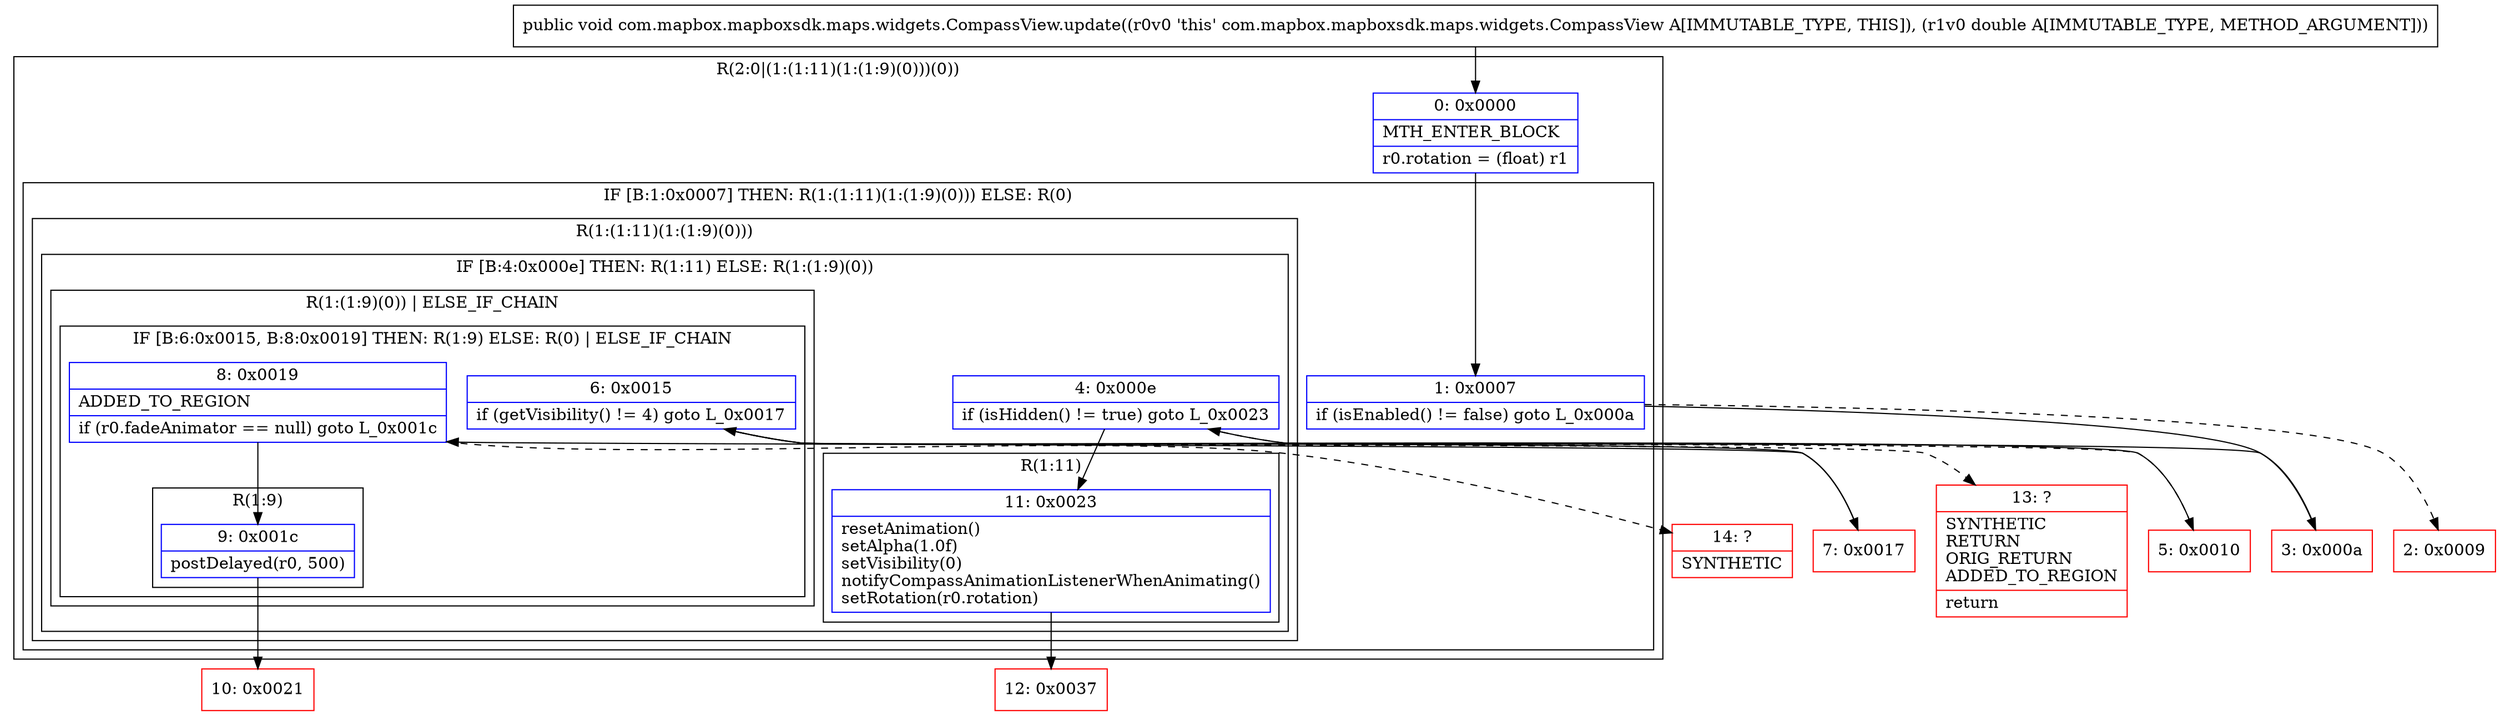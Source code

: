 digraph "CFG forcom.mapbox.mapboxsdk.maps.widgets.CompassView.update(D)V" {
subgraph cluster_Region_1703263119 {
label = "R(2:0|(1:(1:11)(1:(1:9)(0)))(0))";
node [shape=record,color=blue];
Node_0 [shape=record,label="{0\:\ 0x0000|MTH_ENTER_BLOCK\l|r0.rotation = (float) r1\l}"];
subgraph cluster_IfRegion_2070175162 {
label = "IF [B:1:0x0007] THEN: R(1:(1:11)(1:(1:9)(0))) ELSE: R(0)";
node [shape=record,color=blue];
Node_1 [shape=record,label="{1\:\ 0x0007|if (isEnabled() != false) goto L_0x000a\l}"];
subgraph cluster_Region_315809190 {
label = "R(1:(1:11)(1:(1:9)(0)))";
node [shape=record,color=blue];
subgraph cluster_IfRegion_824993345 {
label = "IF [B:4:0x000e] THEN: R(1:11) ELSE: R(1:(1:9)(0))";
node [shape=record,color=blue];
Node_4 [shape=record,label="{4\:\ 0x000e|if (isHidden() != true) goto L_0x0023\l}"];
subgraph cluster_Region_2042493480 {
label = "R(1:11)";
node [shape=record,color=blue];
Node_11 [shape=record,label="{11\:\ 0x0023|resetAnimation()\lsetAlpha(1.0f)\lsetVisibility(0)\lnotifyCompassAnimationListenerWhenAnimating()\lsetRotation(r0.rotation)\l}"];
}
subgraph cluster_Region_552460584 {
label = "R(1:(1:9)(0)) | ELSE_IF_CHAIN\l";
node [shape=record,color=blue];
subgraph cluster_IfRegion_618018686 {
label = "IF [B:6:0x0015, B:8:0x0019] THEN: R(1:9) ELSE: R(0) | ELSE_IF_CHAIN\l";
node [shape=record,color=blue];
Node_6 [shape=record,label="{6\:\ 0x0015|if (getVisibility() != 4) goto L_0x0017\l}"];
Node_8 [shape=record,label="{8\:\ 0x0019|ADDED_TO_REGION\l|if (r0.fadeAnimator == null) goto L_0x001c\l}"];
subgraph cluster_Region_1989821387 {
label = "R(1:9)";
node [shape=record,color=blue];
Node_9 [shape=record,label="{9\:\ 0x001c|postDelayed(r0, 500)\l}"];
}
subgraph cluster_Region_1625332618 {
label = "R(0)";
node [shape=record,color=blue];
}
}
}
}
}
subgraph cluster_Region_793498143 {
label = "R(0)";
node [shape=record,color=blue];
}
}
}
Node_2 [shape=record,color=red,label="{2\:\ 0x0009}"];
Node_3 [shape=record,color=red,label="{3\:\ 0x000a}"];
Node_5 [shape=record,color=red,label="{5\:\ 0x0010}"];
Node_7 [shape=record,color=red,label="{7\:\ 0x0017}"];
Node_10 [shape=record,color=red,label="{10\:\ 0x0021}"];
Node_12 [shape=record,color=red,label="{12\:\ 0x0037}"];
Node_13 [shape=record,color=red,label="{13\:\ ?|SYNTHETIC\lRETURN\lORIG_RETURN\lADDED_TO_REGION\l|return\l}"];
Node_14 [shape=record,color=red,label="{14\:\ ?|SYNTHETIC\l}"];
MethodNode[shape=record,label="{public void com.mapbox.mapboxsdk.maps.widgets.CompassView.update((r0v0 'this' com.mapbox.mapboxsdk.maps.widgets.CompassView A[IMMUTABLE_TYPE, THIS]), (r1v0 double A[IMMUTABLE_TYPE, METHOD_ARGUMENT])) }"];
MethodNode -> Node_0;
Node_0 -> Node_1;
Node_1 -> Node_2[style=dashed];
Node_1 -> Node_3;
Node_4 -> Node_5[style=dashed];
Node_4 -> Node_11;
Node_11 -> Node_12;
Node_6 -> Node_7;
Node_6 -> Node_13[style=dashed];
Node_8 -> Node_9;
Node_8 -> Node_14[style=dashed];
Node_9 -> Node_10;
Node_3 -> Node_4;
Node_5 -> Node_6;
Node_7 -> Node_8;
}

